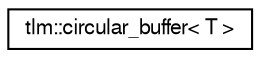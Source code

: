 digraph "Graphical Class Hierarchy"
{
  edge [fontname="FreeSans",fontsize="10",labelfontname="FreeSans",labelfontsize="10"];
  node [fontname="FreeSans",fontsize="10",shape=record];
  rankdir="LR";
  Node0 [label="tlm::circular_buffer\< T \>",height=0.2,width=0.4,color="black", fillcolor="white", style="filled",URL="$a02375.html"];
}
